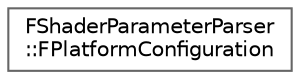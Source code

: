 digraph "Graphical Class Hierarchy"
{
 // INTERACTIVE_SVG=YES
 // LATEX_PDF_SIZE
  bgcolor="transparent";
  edge [fontname=Helvetica,fontsize=10,labelfontname=Helvetica,labelfontsize=10];
  node [fontname=Helvetica,fontsize=10,shape=box,height=0.2,width=0.4];
  rankdir="LR";
  Node0 [id="Node000000",label="FShaderParameterParser\l::FPlatformConfiguration",height=0.2,width=0.4,color="grey40", fillcolor="white", style="filled",URL="$d7/de2/structFShaderParameterParser_1_1FPlatformConfiguration.html",tooltip=" "];
}
